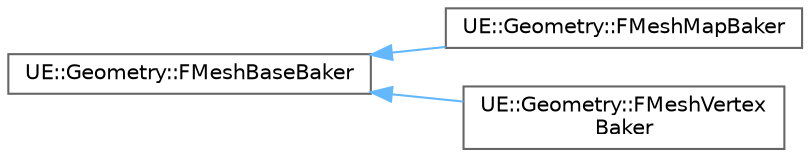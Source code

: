digraph "Graphical Class Hierarchy"
{
 // INTERACTIVE_SVG=YES
 // LATEX_PDF_SIZE
  bgcolor="transparent";
  edge [fontname=Helvetica,fontsize=10,labelfontname=Helvetica,labelfontsize=10];
  node [fontname=Helvetica,fontsize=10,shape=box,height=0.2,width=0.4];
  rankdir="LR";
  Node0 [id="Node000000",label="UE::Geometry::FMeshBaseBaker",height=0.2,width=0.4,color="grey40", fillcolor="white", style="filled",URL="$df/d19/classUE_1_1Geometry_1_1FMeshBaseBaker.html",tooltip=" "];
  Node0 -> Node1 [id="edge9171_Node000000_Node000001",dir="back",color="steelblue1",style="solid",tooltip=" "];
  Node1 [id="Node000001",label="UE::Geometry::FMeshMapBaker",height=0.2,width=0.4,color="grey40", fillcolor="white", style="filled",URL="$d6/d31/classUE_1_1Geometry_1_1FMeshMapBaker.html",tooltip=" "];
  Node0 -> Node2 [id="edge9172_Node000000_Node000002",dir="back",color="steelblue1",style="solid",tooltip=" "];
  Node2 [id="Node000002",label="UE::Geometry::FMeshVertex\lBaker",height=0.2,width=0.4,color="grey40", fillcolor="white", style="filled",URL="$df/dae/classUE_1_1Geometry_1_1FMeshVertexBaker.html",tooltip=" "];
}
